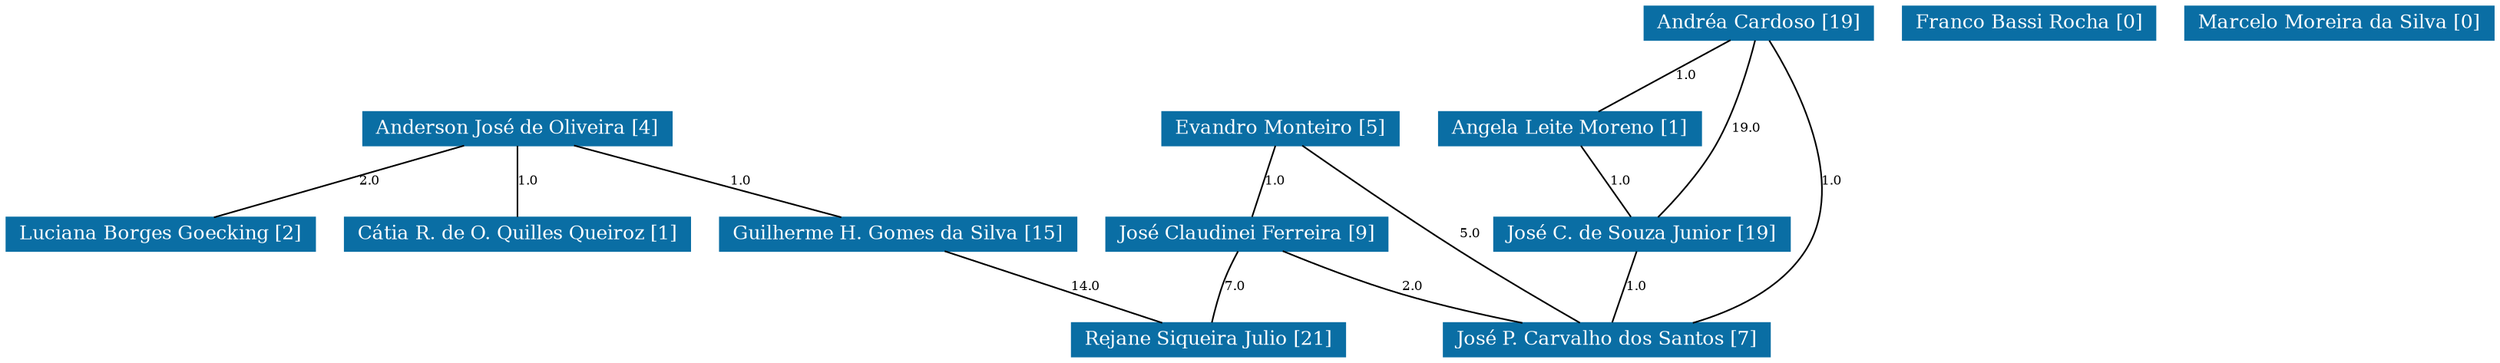 strict graph grafo2 {
	graph [bb="0,0,1297,219",
		id=grafo2,
		overlap=False
	];
	node [fontsize=12,
		label="\N",
		shape=rectangle,
		style=filled
	];
	0	 [URL="membro-1349156075777095.html",
		color="#0A6EA4",
		fontcolor="#FFFFFF",
		height=0.29167,
		label="Anderson José de Oliveira [4]",
		pos="266,142.5",
		width=2.1944];
	3	 [URL="membro-0061488493893247.html",
		color="#0A6EA4",
		fontcolor="#FFFFFF",
		height=0.29167,
		label="Cátia R. de O. Quilles Queiroz [1]",
		pos="266,76.5",
		width=2.4861];
	0 -- 3	 [fontsize=8,
		label=1.0,
		lp="271,109.5",
		pos="266,131.9 266,119.65 266,99.622 266,87.297"];
	6	 [URL="membro-5817829882396943.html",
		color="#0A6EA4",
		fontcolor="#FFFFFF",
		height=0.29167,
		label="Guilherme H. Gomes da Silva [15]",
		pos="465,76.5",
		width=2.5417];
	0 -- 6	 [fontsize=8,
		label=1.0,
		lp="382,109.5",
		pos="297.97,131.9 335.11,119.58 396,99.383 433.11,87.078"];
	10	 [URL="membro-4139948635593421.html",
		color="#0A6EA4",
		fontcolor="#FFFFFF",
		height=0.29167,
		label="Luciana Borges Goecking [2]",
		pos="79,76.5",
		width=2.1944];
	0 -- 10	 [fontsize=8,
		label=2.0,
		lp="188,109.5",
		pos="235.96,131.9 201.06,119.58 143.83,99.383 108.97,87.078"];
	12	 [URL="membro-1798884495942862.html",
		color="#0A6EA4",
		fontcolor="#FFFFFF",
		height=0.29167,
		label="Rejane Siqueira Julio [21]",
		pos="583,10.5",
		width=1.9306];
	6 -- 12	 [fontsize=8,
		label=14.0,
		lp="538,43.5",
		pos="483.96,65.896 505.98,53.58 542.09,33.383 564.09,21.078"];
	1	 [URL="membro-6016565950437007.html",
		color="#0A6EA4",
		fontcolor="#FFFFFF",
		height=0.29167,
		label="Andréa Cardoso [19]",
		pos="920,208.5",
		width=1.625];
	2	 [URL="membro-5106302431642025.html",
		color="#0A6EA4",
		fontcolor="#FFFFFF",
		height=0.29167,
		label="Angela Leite Moreno [1]",
		pos="816,142.5",
		width=1.875];
	1 -- 2	 [fontsize=8,
		label=1.0,
		lp="879,175.5",
		pos="903.29,197.9 883.88,185.58 852.06,165.38 832.67,153.08"];
	7	 [URL="membro-1690570104837528.html",
		color="#0A6EA4",
		fontcolor="#FFFFFF",
		height=0.29167,
		label="José C. de Souza Junior [19]",
		pos="858,76.5",
		width=2.1111];
	1 -- 7	 [fontsize=8,
		label=19.0,
		lp="908,142.5",
		pos="917.05,197.81 912.71,182.73 903.93,154.56 893,132 885.06,115.6 873.37,98.017 865.72,87.14"];
	9	 [URL="membro-9393213180145144.html",
		color="#0A6EA4",
		fontcolor="#FFFFFF",
		height=0.29167,
		label="José P. Carvalho dos Santos [7]",
		pos="789,10.5",
		width=2.3056];
	1 -- 9	 [fontsize=8,
		label=1.0,
		lp="960,109.5",
		pos="926.52,197.68 940.96,172.2 972.1,107.42 943,66 930.3,47.92 876.21,31.327 835.69,21.085"];
	2 -- 7	 [fontsize=8,
		label=1.0,
		lp="844,109.5",
		pos="822.75,131.9 830.54,119.65 843.29,99.622 851.13,87.297"];
	7 -- 9	 [fontsize=8,
		label=1.0,
		lp="832,43.5",
		pos="846.91,65.896 834.11,53.653 813.17,33.622 800.29,21.297"];
	4	 [URL="membro-3089568911577519.html",
		color="#0A6EA4",
		fontcolor="#FFFFFF",
		height=0.29167,
		label="Evandro Monteiro [5]",
		pos="664,142.5",
		width=1.6667];
	4 -- 9	 [fontsize=8,
		label=5.0,
		lp="750,76.5",
		pos="677.37,131.84 690.54,121.08 710.95,103.72 727,87 748.19,64.922 770.06,36.317 781.3,21.107"];
	8	 [URL="membro-6808752952332925.html",
		color="#0A6EA4",
		fontcolor="#FFFFFF",
		height=0.29167,
		label="José Claudinei Ferreira [9]",
		pos="646,76.5",
		width=1.9861];
	4 -- 8	 [fontsize=8,
		label=1.0,
		lp="661,109.5",
		pos="661.11,131.9 657.77,119.65 652.31,99.622 648.94,87.297"];
	8 -- 12	 [fontsize=8,
		label=7.0,
		lp="623,43.5",
		pos="635.88,65.896 624.19,53.653 605.07,33.622 593.31,21.297"];
	8 -- 9	 [fontsize=8,
		label=2.0,
		lp="731,43.5",
		pos="668.98,65.896 695.66,53.58 739.42,33.383 766.08,21.078"];
	5	 [URL="membro-0165435409542220.html",
		color="#0A6EA4",
		fontcolor="#FFFFFF",
		height=0.29167,
		label="Franco Bassi Rocha [0]",
		pos="1061,208.5",
		width=1.7778];
	11	 [URL="membro-6715092420026095.html",
		color="#0A6EA4",
		fontcolor="#FFFFFF",
		height=0.29167,
		label="Marcelo Moreira da Silva [0]",
		pos="1220,208.5",
		width=2.1389];
}
